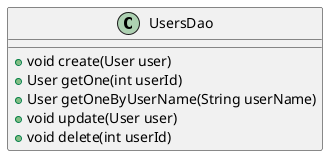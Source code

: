 @startuml
class UsersDao {
    +void create(User user)
    +User getOne(int userId)
    +User getOneByUserName(String userName)
    +void update(User user)
    +void delete(int userId)
}
@enduml
